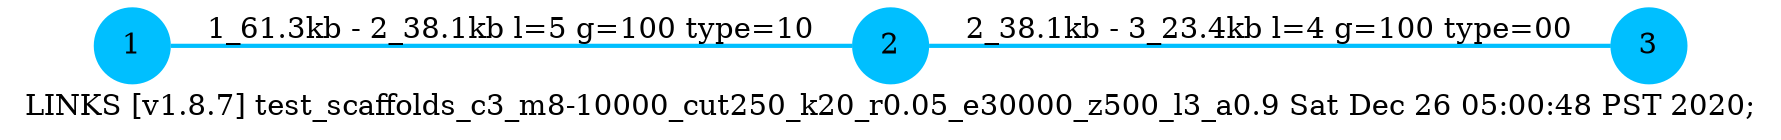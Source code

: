 graph LINKS{
	label="LINKS [v1.8.7] test_scaffolds_c3_m8-10000_cut250_k20_r0.05_e30000_z500_l3_a0.9 Sat Dec 26 05:00:48 PST 2020;"
	rankdir=LR;
	node [shape = circle];
	1 [style=filled, fillcolor=deepskyblue, color=deepskyblue]
	2 [style=filled, fillcolor=deepskyblue, color=deepskyblue]
	1 -- 2 [ label = "1_61.3kb - 2_38.1kb l=5 g=100 type=10", penwidth=2.0, color=deepskyblue ]
	2 [style=filled, fillcolor=deepskyblue, color=deepskyblue]
	3 [style=filled, fillcolor=deepskyblue, color=deepskyblue]
	2 -- 3 [ label = "2_38.1kb - 3_23.4kb l=4 g=100 type=00", penwidth=2.0, color=deepskyblue ]
}
